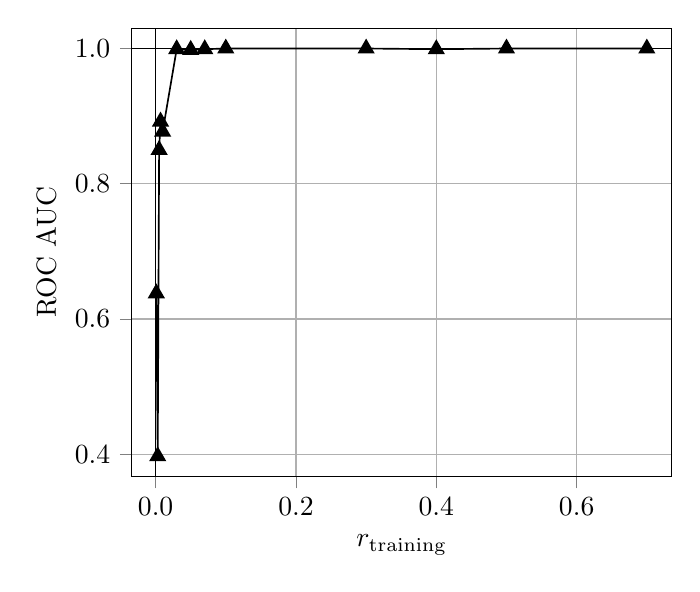 % This file was created by matplotlib2tikz v0.6.18.
\begin{tikzpicture}

\begin{axis}[
tick align=outside,
tick pos=left,
x grid style={white!69.02!black},
xlabel={$r_\text{training}$},
xmajorgrids,
xmin=-0.034, xmax=0.735,
xtick={-0.2,0,0.2,0.4,0.6,0.8},
xticklabels={$-0.2$,$0.0$,$0.2$,$0.4$,$0.6$,$0.8$},
y grid style={white!69.02!black},
ylabel={ROC AUC},
ymajorgrids,
ymin=0.367, ymax=1.03,
ytick={0.2,0.4,0.6,0.8,1,1.2},
yticklabels={$0.2$,$0.4$,$0.6$,$0.8$,$1.0$,$1.2$}
]
\addplot [semithick, black, mark=triangle*, mark size=3, mark options={solid}, forget plot]
table [row sep=\\]{%
0.001	0.638 \\
0.003	0.397 \\
0.005	0.85 \\
0.007	0.892 \\
0.01	0.877 \\
0.03	0.999 \\
0.05	0.998 \\
0.07	0.999 \\
0.1	1.0 \\
0.3	1.0 \\
0.4	0.999 \\
0.5	1.0 \\
0.7	1.0 \\
};
\path [draw=black, fill opacity=0] (axis cs:0,0.367)
--(axis cs:0,1.03);

\path [draw=black, fill opacity=0] (axis cs:1,0.367)
--(axis cs:1,1.03);

\path [draw=black, fill opacity=0] (axis cs:-0.034,0)
--(axis cs:0.735,0);

\path [draw=black, fill opacity=0] (axis cs:-0.034,1)
--(axis cs:0.735,1);

\end{axis}

\end{tikzpicture}